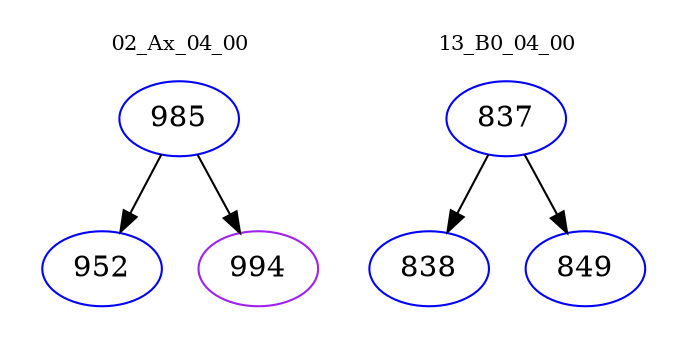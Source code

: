 digraph{
subgraph cluster_0 {
color = white
label = "02_Ax_04_00";
fontsize=10;
T0_985 [label="985", color="blue"]
T0_985 -> T0_952 [color="black"]
T0_952 [label="952", color="blue"]
T0_985 -> T0_994 [color="black"]
T0_994 [label="994", color="purple"]
}
subgraph cluster_1 {
color = white
label = "13_B0_04_00";
fontsize=10;
T1_837 [label="837", color="blue"]
T1_837 -> T1_838 [color="black"]
T1_838 [label="838", color="blue"]
T1_837 -> T1_849 [color="black"]
T1_849 [label="849", color="blue"]
}
}
